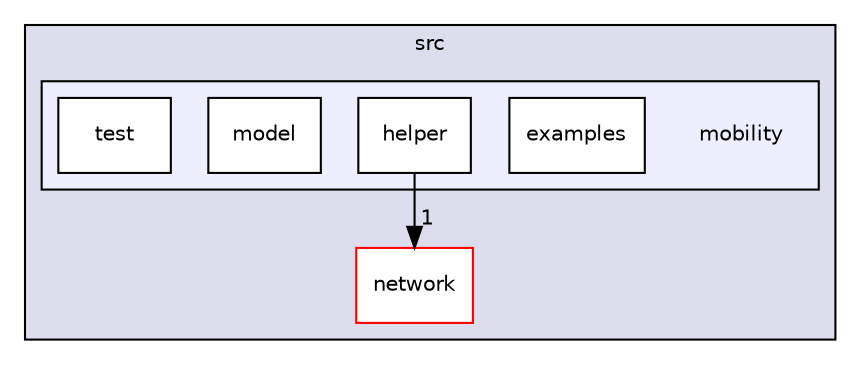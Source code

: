 digraph "src/mobility" {
  compound=true
  node [ fontsize="10", fontname="Helvetica"];
  edge [ labelfontsize="10", labelfontname="Helvetica"];
  subgraph clusterdir_68267d1309a1af8e8297ef4c3efbcdba {
    graph [ bgcolor="#ddddee", pencolor="black", label="src" fontname="Helvetica", fontsize="10", URL="dir_68267d1309a1af8e8297ef4c3efbcdba.html"]
  dir_fc4c7f03e1a69a98c370fae55a743828 [shape=box label="network" fillcolor="white" style="filled" color="red" URL="dir_fc4c7f03e1a69a98c370fae55a743828.html"];
  subgraph clusterdir_26a3ad5af453008c0d8aca6881659990 {
    graph [ bgcolor="#eeeeff", pencolor="black", label="" URL="dir_26a3ad5af453008c0d8aca6881659990.html"];
    dir_26a3ad5af453008c0d8aca6881659990 [shape=plaintext label="mobility"];
  dir_8470fa048a315b6fec04712e90995975 [shape=box label="examples" fillcolor="white" style="filled" URL="dir_8470fa048a315b6fec04712e90995975.html"];
  dir_17bca0ee5a9d1380f5936ce47503efd7 [shape=box label="helper" fillcolor="white" style="filled" URL="dir_17bca0ee5a9d1380f5936ce47503efd7.html"];
  dir_f1425756ce15aeba7a8c7c4e0d3a4b09 [shape=box label="model" fillcolor="white" style="filled" URL="dir_f1425756ce15aeba7a8c7c4e0d3a4b09.html"];
  dir_59d690747d6f22cad16318f4fc375c15 [shape=box label="test" fillcolor="white" style="filled" URL="dir_59d690747d6f22cad16318f4fc375c15.html"];
  }
  }
  dir_17bca0ee5a9d1380f5936ce47503efd7->dir_fc4c7f03e1a69a98c370fae55a743828 [headlabel="1", labeldistance=1.5 headhref="dir_000177_000050.html"];
}
